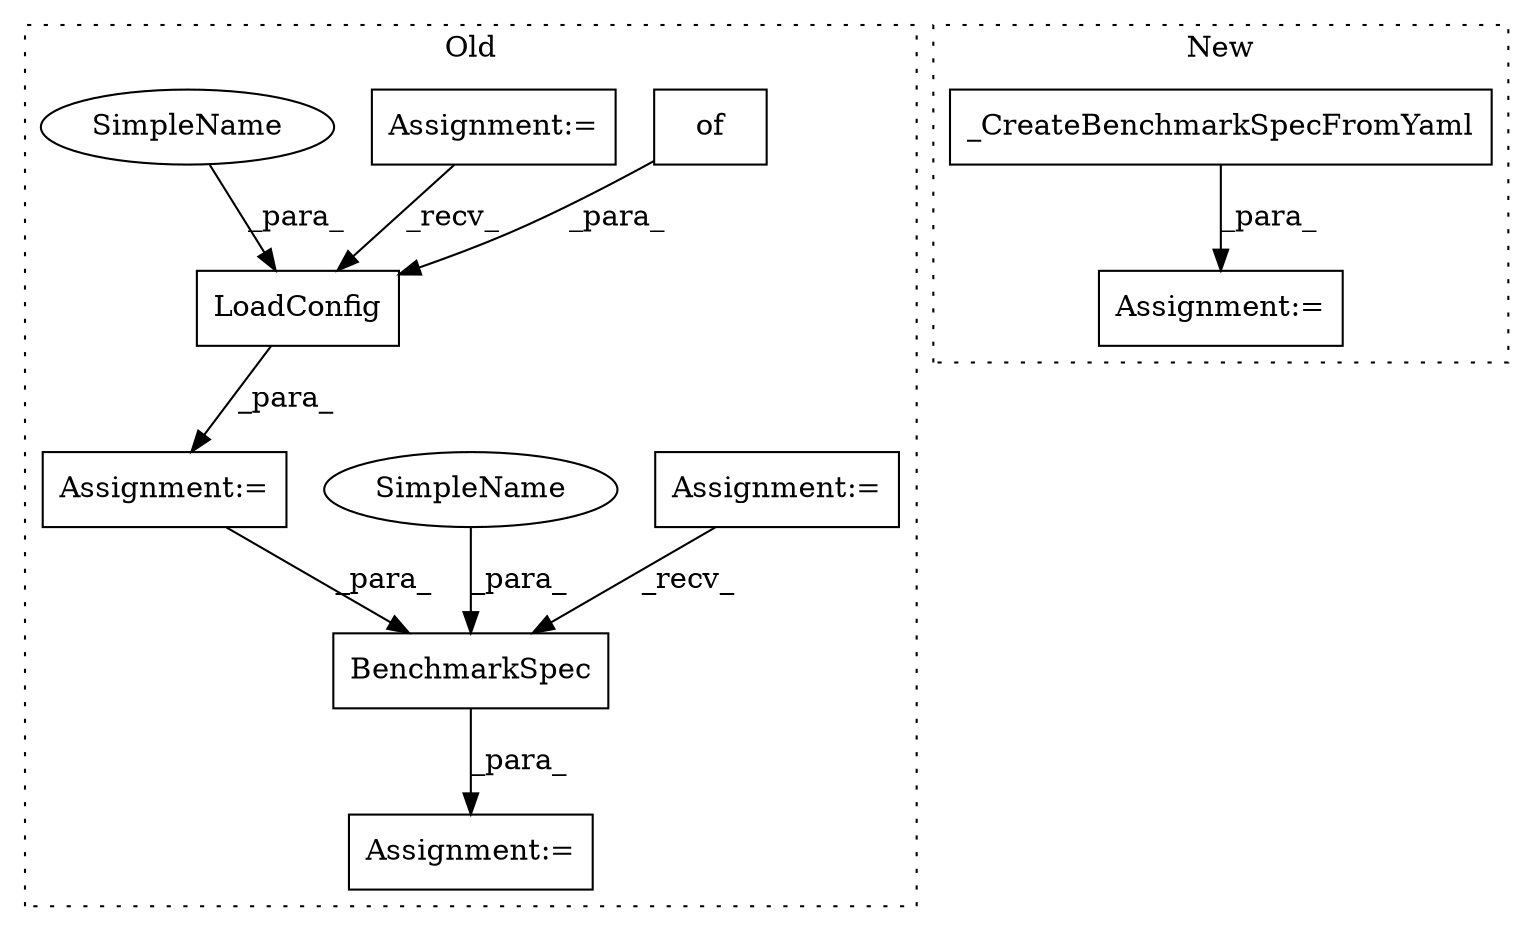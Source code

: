 digraph G {
subgraph cluster0 {
1 [label="LoadConfig" a="32" s="3609,3650" l="11,1" shape="box"];
3 [label="BenchmarkSpec" a="32" s="3677,3706" l="14,1" shape="box"];
4 [label="of" a="32" s="3641" l="4" shape="box"];
5 [label="Assignment:=" a="7" s="3600" l="1" shape="box"];
7 [label="Assignment:=" a="7" s="3661" l="1" shape="box"];
8 [label="Assignment:=" a="7" s="3474" l="14" shape="box"];
9 [label="Assignment:=" a="7" s="3428" l="7" shape="box"];
10 [label="SimpleName" a="42" s="3698" l="4" shape="ellipse"];
11 [label="SimpleName" a="42" s="3646" l="4" shape="ellipse"];
label = "Old";
style="dotted";
}
subgraph cluster1 {
2 [label="_CreateBenchmarkSpecFromYaml" a="32" s="4391,4436" l="29,1" shape="box"];
6 [label="Assignment:=" a="7" s="4385" l="1" shape="box"];
label = "New";
style="dotted";
}
1 -> 5 [label="_para_"];
2 -> 6 [label="_para_"];
3 -> 7 [label="_para_"];
4 -> 1 [label="_para_"];
5 -> 3 [label="_para_"];
8 -> 3 [label="_recv_"];
9 -> 1 [label="_recv_"];
10 -> 3 [label="_para_"];
11 -> 1 [label="_para_"];
}